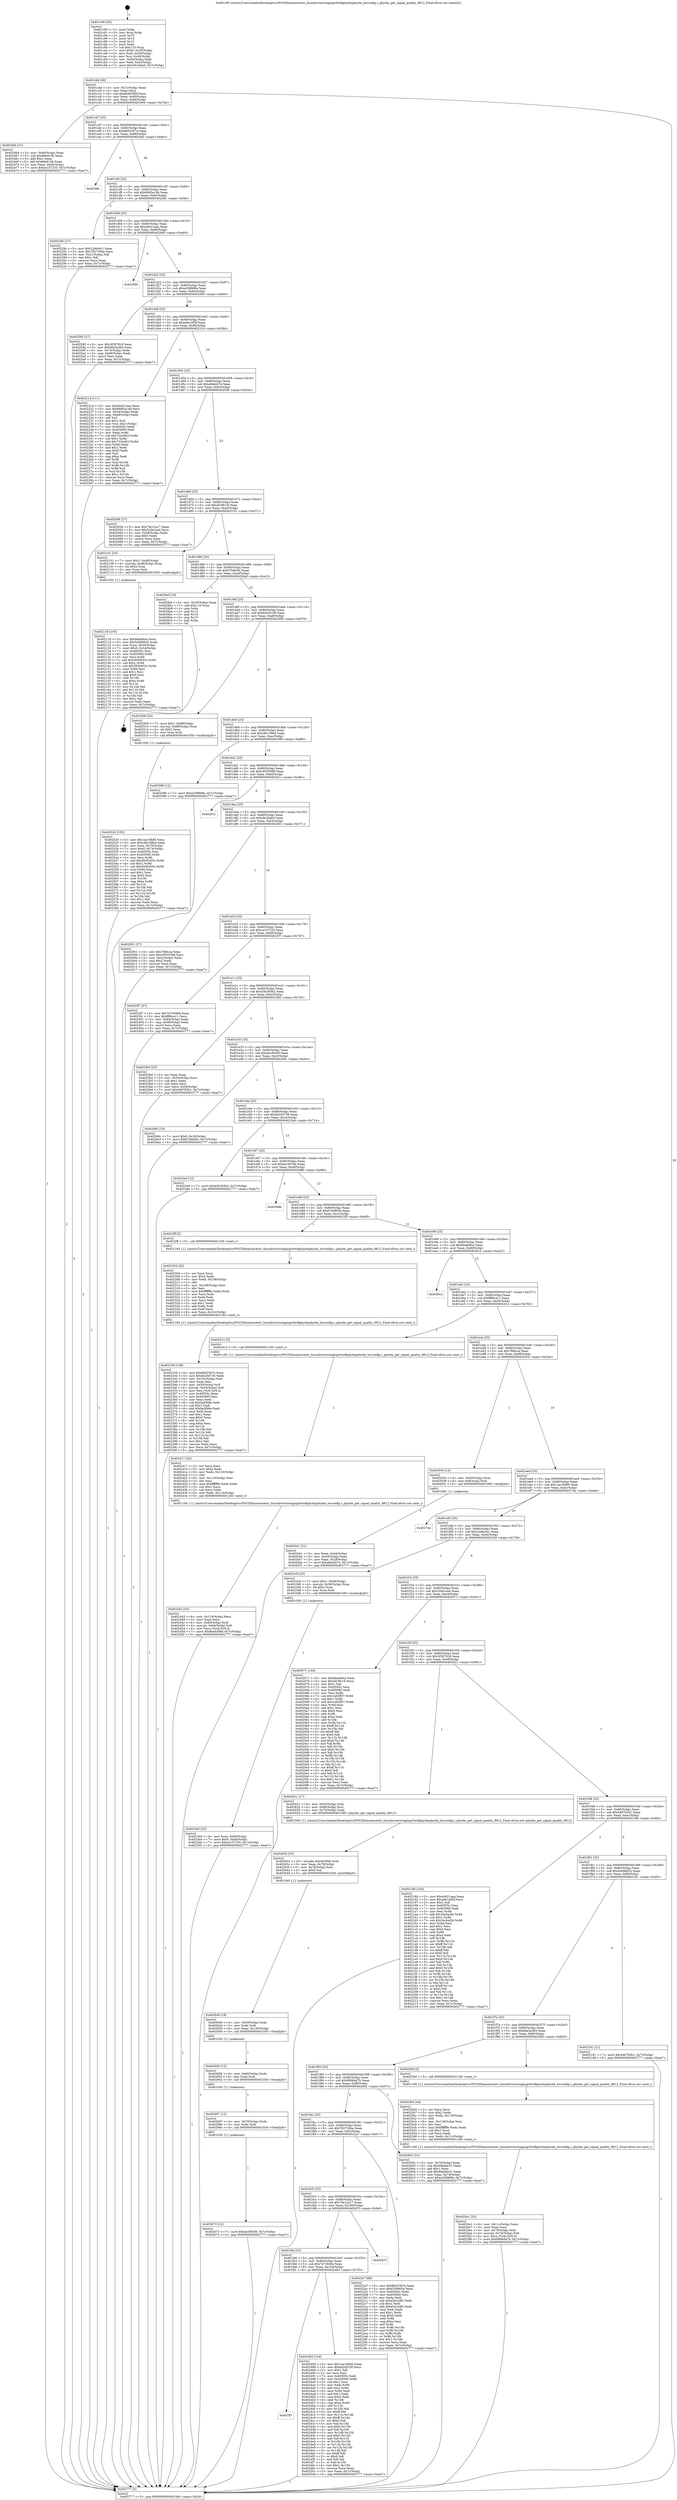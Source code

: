 digraph "0x401c90" {
  label = "0x401c90 (/mnt/c/Users/mathe/Desktop/tcc/POCII/binaries/extr_linuxdriversstagingrtlwifiphydmphydm_hwconfig.c_phydm_get_signal_quality_8812_Final-ollvm.out::main(0))"
  labelloc = "t"
  node[shape=record]

  Entry [label="",width=0.3,height=0.3,shape=circle,fillcolor=black,style=filled]
  "0x401cbd" [label="{
     0x401cbd [26]\l
     | [instrs]\l
     &nbsp;&nbsp;0x401cbd \<+3\>: mov -0x7c(%rbp),%eax\l
     &nbsp;&nbsp;0x401cc0 \<+2\>: mov %eax,%ecx\l
     &nbsp;&nbsp;0x401cc2 \<+6\>: sub $0x8a4b59bf,%ecx\l
     &nbsp;&nbsp;0x401cc8 \<+3\>: mov %eax,-0x80(%rbp)\l
     &nbsp;&nbsp;0x401ccb \<+6\>: mov %ecx,-0x84(%rbp)\l
     &nbsp;&nbsp;0x401cd1 \<+6\>: je 0000000000402464 \<main+0x7d4\>\l
  }"]
  "0x402464" [label="{
     0x402464 [31]\l
     | [instrs]\l
     &nbsp;&nbsp;0x402464 \<+3\>: mov -0x64(%rbp),%eax\l
     &nbsp;&nbsp;0x402467 \<+5\>: sub $0x66e915b,%eax\l
     &nbsp;&nbsp;0x40246c \<+3\>: add $0x1,%eax\l
     &nbsp;&nbsp;0x40246f \<+5\>: add $0x66e915b,%eax\l
     &nbsp;&nbsp;0x402474 \<+3\>: mov %eax,-0x64(%rbp)\l
     &nbsp;&nbsp;0x402477 \<+7\>: movl $0xce157235,-0x7c(%rbp)\l
     &nbsp;&nbsp;0x40247e \<+5\>: jmp 0000000000402777 \<main+0xae7\>\l
  }"]
  "0x401cd7" [label="{
     0x401cd7 [25]\l
     | [instrs]\l
     &nbsp;&nbsp;0x401cd7 \<+5\>: jmp 0000000000401cdc \<main+0x4c\>\l
     &nbsp;&nbsp;0x401cdc \<+3\>: mov -0x80(%rbp),%eax\l
     &nbsp;&nbsp;0x401cdf \<+5\>: sub $0x8bd3367e,%eax\l
     &nbsp;&nbsp;0x401ce4 \<+6\>: mov %eax,-0x88(%rbp)\l
     &nbsp;&nbsp;0x401cea \<+6\>: je 00000000004026fc \<main+0xa6c\>\l
  }"]
  Exit [label="",width=0.3,height=0.3,shape=circle,fillcolor=black,style=filled,peripheries=2]
  "0x4026fc" [label="{
     0x4026fc\l
  }", style=dashed]
  "0x401cf0" [label="{
     0x401cf0 [25]\l
     | [instrs]\l
     &nbsp;&nbsp;0x401cf0 \<+5\>: jmp 0000000000401cf5 \<main+0x65\>\l
     &nbsp;&nbsp;0x401cf5 \<+3\>: mov -0x80(%rbp),%eax\l
     &nbsp;&nbsp;0x401cf8 \<+5\>: sub $0x9085a14b,%eax\l
     &nbsp;&nbsp;0x401cfd \<+6\>: mov %eax,-0x8c(%rbp)\l
     &nbsp;&nbsp;0x401d03 \<+6\>: je 000000000040228c \<main+0x5fc\>\l
  }"]
  "0x402673" [label="{
     0x402673 [12]\l
     | [instrs]\l
     &nbsp;&nbsp;0x402673 \<+7\>: movl $0xda1f0e59,-0x7c(%rbp)\l
     &nbsp;&nbsp;0x40267a \<+5\>: jmp 0000000000402777 \<main+0xae7\>\l
  }"]
  "0x40228c" [label="{
     0x40228c [27]\l
     | [instrs]\l
     &nbsp;&nbsp;0x40228c \<+5\>: mov $0x22d6c6c1,%eax\l
     &nbsp;&nbsp;0x402291 \<+5\>: mov $0x782739da,%ecx\l
     &nbsp;&nbsp;0x402296 \<+3\>: mov -0x21(%rbp),%dl\l
     &nbsp;&nbsp;0x402299 \<+3\>: test $0x1,%dl\l
     &nbsp;&nbsp;0x40229c \<+3\>: cmovne %ecx,%eax\l
     &nbsp;&nbsp;0x40229f \<+3\>: mov %eax,-0x7c(%rbp)\l
     &nbsp;&nbsp;0x4022a2 \<+5\>: jmp 0000000000402777 \<main+0xae7\>\l
  }"]
  "0x401d09" [label="{
     0x401d09 [25]\l
     | [instrs]\l
     &nbsp;&nbsp;0x401d09 \<+5\>: jmp 0000000000401d0e \<main+0x7e\>\l
     &nbsp;&nbsp;0x401d0e \<+3\>: mov -0x80(%rbp),%eax\l
     &nbsp;&nbsp;0x401d11 \<+5\>: sub $0xa0d21aaa,%eax\l
     &nbsp;&nbsp;0x401d16 \<+6\>: mov %eax,-0x90(%rbp)\l
     &nbsp;&nbsp;0x401d1c \<+6\>: je 00000000004026f0 \<main+0xa60\>\l
  }"]
  "0x402667" [label="{
     0x402667 [12]\l
     | [instrs]\l
     &nbsp;&nbsp;0x402667 \<+4\>: mov -0x70(%rbp),%rdx\l
     &nbsp;&nbsp;0x40266b \<+3\>: mov %rdx,%rdi\l
     &nbsp;&nbsp;0x40266e \<+5\>: call 0000000000401030 \<free@plt\>\l
     | [calls]\l
     &nbsp;&nbsp;0x401030 \{1\} (unknown)\l
  }"]
  "0x4026f0" [label="{
     0x4026f0\l
  }", style=dashed]
  "0x401d22" [label="{
     0x401d22 [25]\l
     | [instrs]\l
     &nbsp;&nbsp;0x401d22 \<+5\>: jmp 0000000000401d27 \<main+0x97\>\l
     &nbsp;&nbsp;0x401d27 \<+3\>: mov -0x80(%rbp),%eax\l
     &nbsp;&nbsp;0x401d2a \<+5\>: sub $0xa258868e,%eax\l
     &nbsp;&nbsp;0x401d2f \<+6\>: mov %eax,-0x94(%rbp)\l
     &nbsp;&nbsp;0x401d35 \<+6\>: je 0000000000402595 \<main+0x905\>\l
  }"]
  "0x40265b" [label="{
     0x40265b [12]\l
     | [instrs]\l
     &nbsp;&nbsp;0x40265b \<+4\>: mov -0x60(%rbp),%rdx\l
     &nbsp;&nbsp;0x40265f \<+3\>: mov %rdx,%rdi\l
     &nbsp;&nbsp;0x402662 \<+5\>: call 0000000000401030 \<free@plt\>\l
     | [calls]\l
     &nbsp;&nbsp;0x401030 \{1\} (unknown)\l
  }"]
  "0x402595" [label="{
     0x402595 [27]\l
     | [instrs]\l
     &nbsp;&nbsp;0x402595 \<+5\>: mov $0x3f297818,%eax\l
     &nbsp;&nbsp;0x40259a \<+5\>: mov $0x66a5a383,%ecx\l
     &nbsp;&nbsp;0x40259f \<+3\>: mov -0x74(%rbp),%edx\l
     &nbsp;&nbsp;0x4025a2 \<+3\>: cmp -0x68(%rbp),%edx\l
     &nbsp;&nbsp;0x4025a5 \<+3\>: cmovl %ecx,%eax\l
     &nbsp;&nbsp;0x4025a8 \<+3\>: mov %eax,-0x7c(%rbp)\l
     &nbsp;&nbsp;0x4025ab \<+5\>: jmp 0000000000402777 \<main+0xae7\>\l
  }"]
  "0x401d3b" [label="{
     0x401d3b [25]\l
     | [instrs]\l
     &nbsp;&nbsp;0x401d3b \<+5\>: jmp 0000000000401d40 \<main+0xb0\>\l
     &nbsp;&nbsp;0x401d40 \<+3\>: mov -0x80(%rbp),%eax\l
     &nbsp;&nbsp;0x401d43 \<+5\>: sub $0xa9e1e85f,%eax\l
     &nbsp;&nbsp;0x401d48 \<+6\>: mov %eax,-0x98(%rbp)\l
     &nbsp;&nbsp;0x401d4e \<+6\>: je 000000000040221d \<main+0x58d\>\l
  }"]
  "0x402649" [label="{
     0x402649 [18]\l
     | [instrs]\l
     &nbsp;&nbsp;0x402649 \<+4\>: mov -0x50(%rbp),%rdx\l
     &nbsp;&nbsp;0x40264d \<+3\>: mov %rdx,%rdi\l
     &nbsp;&nbsp;0x402650 \<+6\>: mov %eax,-0x120(%rbp)\l
     &nbsp;&nbsp;0x402656 \<+5\>: call 0000000000401030 \<free@plt\>\l
     | [calls]\l
     &nbsp;&nbsp;0x401030 \{1\} (unknown)\l
  }"]
  "0x40221d" [label="{
     0x40221d [111]\l
     | [instrs]\l
     &nbsp;&nbsp;0x40221d \<+5\>: mov $0xa0d21aaa,%eax\l
     &nbsp;&nbsp;0x402222 \<+5\>: mov $0x9085a14b,%ecx\l
     &nbsp;&nbsp;0x402227 \<+3\>: mov -0x54(%rbp),%edx\l
     &nbsp;&nbsp;0x40222a \<+3\>: cmp -0x48(%rbp),%edx\l
     &nbsp;&nbsp;0x40222d \<+4\>: setl %sil\l
     &nbsp;&nbsp;0x402231 \<+4\>: and $0x1,%sil\l
     &nbsp;&nbsp;0x402235 \<+4\>: mov %sil,-0x21(%rbp)\l
     &nbsp;&nbsp;0x402239 \<+7\>: mov 0x40505c,%edx\l
     &nbsp;&nbsp;0x402240 \<+7\>: mov 0x405060,%edi\l
     &nbsp;&nbsp;0x402247 \<+3\>: mov %edx,%r8d\l
     &nbsp;&nbsp;0x40224a \<+7\>: sub $0x722e481f,%r8d\l
     &nbsp;&nbsp;0x402251 \<+4\>: sub $0x1,%r8d\l
     &nbsp;&nbsp;0x402255 \<+7\>: add $0x722e481f,%r8d\l
     &nbsp;&nbsp;0x40225c \<+4\>: imul %r8d,%edx\l
     &nbsp;&nbsp;0x402260 \<+3\>: and $0x1,%edx\l
     &nbsp;&nbsp;0x402263 \<+3\>: cmp $0x0,%edx\l
     &nbsp;&nbsp;0x402266 \<+4\>: sete %sil\l
     &nbsp;&nbsp;0x40226a \<+3\>: cmp $0xa,%edi\l
     &nbsp;&nbsp;0x40226d \<+4\>: setl %r9b\l
     &nbsp;&nbsp;0x402271 \<+3\>: mov %sil,%r10b\l
     &nbsp;&nbsp;0x402274 \<+3\>: and %r9b,%r10b\l
     &nbsp;&nbsp;0x402277 \<+3\>: xor %r9b,%sil\l
     &nbsp;&nbsp;0x40227a \<+3\>: or %sil,%r10b\l
     &nbsp;&nbsp;0x40227d \<+4\>: test $0x1,%r10b\l
     &nbsp;&nbsp;0x402281 \<+3\>: cmovne %ecx,%eax\l
     &nbsp;&nbsp;0x402284 \<+3\>: mov %eax,-0x7c(%rbp)\l
     &nbsp;&nbsp;0x402287 \<+5\>: jmp 0000000000402777 \<main+0xae7\>\l
  }"]
  "0x401d54" [label="{
     0x401d54 [25]\l
     | [instrs]\l
     &nbsp;&nbsp;0x401d54 \<+5\>: jmp 0000000000401d59 \<main+0xc9\>\l
     &nbsp;&nbsp;0x401d59 \<+3\>: mov -0x80(%rbp),%eax\l
     &nbsp;&nbsp;0x401d5c \<+5\>: sub $0xa9edcb7e,%eax\l
     &nbsp;&nbsp;0x401d61 \<+6\>: mov %eax,-0x9c(%rbp)\l
     &nbsp;&nbsp;0x401d67 \<+6\>: je 0000000000402056 \<main+0x3c6\>\l
  }"]
  "0x402632" [label="{
     0x402632 [23]\l
     | [instrs]\l
     &nbsp;&nbsp;0x402632 \<+10\>: movabs $0x4030b6,%rdi\l
     &nbsp;&nbsp;0x40263c \<+3\>: mov %eax,-0x78(%rbp)\l
     &nbsp;&nbsp;0x40263f \<+3\>: mov -0x78(%rbp),%esi\l
     &nbsp;&nbsp;0x402642 \<+2\>: mov $0x0,%al\l
     &nbsp;&nbsp;0x402644 \<+5\>: call 0000000000401040 \<printf@plt\>\l
     | [calls]\l
     &nbsp;&nbsp;0x401040 \{1\} (unknown)\l
  }"]
  "0x402056" [label="{
     0x402056 [27]\l
     | [instrs]\l
     &nbsp;&nbsp;0x402056 \<+5\>: mov $0x79e12a17,%eax\l
     &nbsp;&nbsp;0x40205b \<+5\>: mov $0x32de1aa4,%ecx\l
     &nbsp;&nbsp;0x402060 \<+3\>: mov -0x28(%rbp),%edx\l
     &nbsp;&nbsp;0x402063 \<+3\>: cmp $0x0,%edx\l
     &nbsp;&nbsp;0x402066 \<+3\>: cmove %ecx,%eax\l
     &nbsp;&nbsp;0x402069 \<+3\>: mov %eax,-0x7c(%rbp)\l
     &nbsp;&nbsp;0x40206c \<+5\>: jmp 0000000000402777 \<main+0xae7\>\l
  }"]
  "0x401d6d" [label="{
     0x401d6d [25]\l
     | [instrs]\l
     &nbsp;&nbsp;0x401d6d \<+5\>: jmp 0000000000401d72 \<main+0xe2\>\l
     &nbsp;&nbsp;0x401d72 \<+3\>: mov -0x80(%rbp),%eax\l
     &nbsp;&nbsp;0x401d75 \<+5\>: sub $0xaf19fc16,%eax\l
     &nbsp;&nbsp;0x401d7a \<+6\>: mov %eax,-0xa0(%rbp)\l
     &nbsp;&nbsp;0x401d80 \<+6\>: je 0000000000402101 \<main+0x471\>\l
  }"]
  "0x4025e1" [label="{
     0x4025e1 [33]\l
     | [instrs]\l
     &nbsp;&nbsp;0x4025e1 \<+6\>: mov -0x11c(%rbp),%ecx\l
     &nbsp;&nbsp;0x4025e7 \<+3\>: imul %eax,%ecx\l
     &nbsp;&nbsp;0x4025ea \<+4\>: mov -0x70(%rbp),%rdi\l
     &nbsp;&nbsp;0x4025ee \<+4\>: movslq -0x74(%rbp),%r8\l
     &nbsp;&nbsp;0x4025f2 \<+4\>: mov %ecx,(%rdi,%r8,4)\l
     &nbsp;&nbsp;0x4025f6 \<+7\>: movl $0x6968447b,-0x7c(%rbp)\l
     &nbsp;&nbsp;0x4025fd \<+5\>: jmp 0000000000402777 \<main+0xae7\>\l
  }"]
  "0x402101" [label="{
     0x402101 [23]\l
     | [instrs]\l
     &nbsp;&nbsp;0x402101 \<+7\>: movl $0x1,-0x48(%rbp)\l
     &nbsp;&nbsp;0x402108 \<+4\>: movslq -0x48(%rbp),%rax\l
     &nbsp;&nbsp;0x40210c \<+4\>: shl $0x2,%rax\l
     &nbsp;&nbsp;0x402110 \<+3\>: mov %rax,%rdi\l
     &nbsp;&nbsp;0x402113 \<+5\>: call 0000000000401050 \<malloc@plt\>\l
     | [calls]\l
     &nbsp;&nbsp;0x401050 \{1\} (unknown)\l
  }"]
  "0x401d86" [label="{
     0x401d86 [25]\l
     | [instrs]\l
     &nbsp;&nbsp;0x401d86 \<+5\>: jmp 0000000000401d8b \<main+0xfb\>\l
     &nbsp;&nbsp;0x401d8b \<+3\>: mov -0x80(%rbp),%eax\l
     &nbsp;&nbsp;0x401d8e \<+5\>: sub $0xb7b0e5fc,%eax\l
     &nbsp;&nbsp;0x401d93 \<+6\>: mov %eax,-0xa4(%rbp)\l
     &nbsp;&nbsp;0x401d99 \<+6\>: je 00000000004026af \<main+0xa1f\>\l
  }"]
  "0x4025b5" [label="{
     0x4025b5 [44]\l
     | [instrs]\l
     &nbsp;&nbsp;0x4025b5 \<+2\>: xor %ecx,%ecx\l
     &nbsp;&nbsp;0x4025b7 \<+5\>: mov $0x2,%edx\l
     &nbsp;&nbsp;0x4025bc \<+6\>: mov %edx,-0x118(%rbp)\l
     &nbsp;&nbsp;0x4025c2 \<+1\>: cltd\l
     &nbsp;&nbsp;0x4025c3 \<+6\>: mov -0x118(%rbp),%esi\l
     &nbsp;&nbsp;0x4025c9 \<+2\>: idiv %esi\l
     &nbsp;&nbsp;0x4025cb \<+6\>: imul $0xfffffffe,%edx,%edx\l
     &nbsp;&nbsp;0x4025d1 \<+3\>: sub $0x1,%ecx\l
     &nbsp;&nbsp;0x4025d4 \<+2\>: sub %ecx,%edx\l
     &nbsp;&nbsp;0x4025d6 \<+6\>: mov %edx,-0x11c(%rbp)\l
     &nbsp;&nbsp;0x4025dc \<+5\>: call 0000000000401160 \<next_i\>\l
     | [calls]\l
     &nbsp;&nbsp;0x401160 \{1\} (/mnt/c/Users/mathe/Desktop/tcc/POCII/binaries/extr_linuxdriversstagingrtlwifiphydmphydm_hwconfig.c_phydm_get_signal_quality_8812_Final-ollvm.out::next_i)\l
  }"]
  "0x4026af" [label="{
     0x4026af [19]\l
     | [instrs]\l
     &nbsp;&nbsp;0x4026af \<+3\>: mov -0x30(%rbp),%eax\l
     &nbsp;&nbsp;0x4026b2 \<+7\>: add $0x110,%rsp\l
     &nbsp;&nbsp;0x4026b9 \<+1\>: pop %rbx\l
     &nbsp;&nbsp;0x4026ba \<+2\>: pop %r12\l
     &nbsp;&nbsp;0x4026bc \<+2\>: pop %r14\l
     &nbsp;&nbsp;0x4026be \<+2\>: pop %r15\l
     &nbsp;&nbsp;0x4026c0 \<+1\>: pop %rbp\l
     &nbsp;&nbsp;0x4026c1 \<+1\>: ret\l
  }"]
  "0x401d9f" [label="{
     0x401d9f [25]\l
     | [instrs]\l
     &nbsp;&nbsp;0x401d9f \<+5\>: jmp 0000000000401da4 \<main+0x114\>\l
     &nbsp;&nbsp;0x401da4 \<+3\>: mov -0x80(%rbp),%eax\l
     &nbsp;&nbsp;0x401da7 \<+5\>: sub $0xbd2d51f0,%eax\l
     &nbsp;&nbsp;0x401dac \<+6\>: mov %eax,-0xa8(%rbp)\l
     &nbsp;&nbsp;0x401db2 \<+6\>: je 0000000000402509 \<main+0x879\>\l
  }"]
  "0x402520" [label="{
     0x402520 [105]\l
     | [instrs]\l
     &nbsp;&nbsp;0x402520 \<+5\>: mov $0x1ae19b85,%ecx\l
     &nbsp;&nbsp;0x402525 \<+5\>: mov $0xc8b158b4,%edx\l
     &nbsp;&nbsp;0x40252a \<+4\>: mov %rax,-0x70(%rbp)\l
     &nbsp;&nbsp;0x40252e \<+7\>: movl $0x0,-0x74(%rbp)\l
     &nbsp;&nbsp;0x402535 \<+7\>: mov 0x40505c,%esi\l
     &nbsp;&nbsp;0x40253c \<+8\>: mov 0x405060,%r8d\l
     &nbsp;&nbsp;0x402544 \<+3\>: mov %esi,%r9d\l
     &nbsp;&nbsp;0x402547 \<+7\>: add $0xd540205c,%r9d\l
     &nbsp;&nbsp;0x40254e \<+4\>: sub $0x1,%r9d\l
     &nbsp;&nbsp;0x402552 \<+7\>: sub $0xd540205c,%r9d\l
     &nbsp;&nbsp;0x402559 \<+4\>: imul %r9d,%esi\l
     &nbsp;&nbsp;0x40255d \<+3\>: and $0x1,%esi\l
     &nbsp;&nbsp;0x402560 \<+3\>: cmp $0x0,%esi\l
     &nbsp;&nbsp;0x402563 \<+4\>: sete %r10b\l
     &nbsp;&nbsp;0x402567 \<+4\>: cmp $0xa,%r8d\l
     &nbsp;&nbsp;0x40256b \<+4\>: setl %r11b\l
     &nbsp;&nbsp;0x40256f \<+3\>: mov %r10b,%bl\l
     &nbsp;&nbsp;0x402572 \<+3\>: and %r11b,%bl\l
     &nbsp;&nbsp;0x402575 \<+3\>: xor %r11b,%r10b\l
     &nbsp;&nbsp;0x402578 \<+3\>: or %r10b,%bl\l
     &nbsp;&nbsp;0x40257b \<+3\>: test $0x1,%bl\l
     &nbsp;&nbsp;0x40257e \<+3\>: cmovne %edx,%ecx\l
     &nbsp;&nbsp;0x402581 \<+3\>: mov %ecx,-0x7c(%rbp)\l
     &nbsp;&nbsp;0x402584 \<+5\>: jmp 0000000000402777 \<main+0xae7\>\l
  }"]
  "0x402509" [label="{
     0x402509 [23]\l
     | [instrs]\l
     &nbsp;&nbsp;0x402509 \<+7\>: movl $0x1,-0x68(%rbp)\l
     &nbsp;&nbsp;0x402510 \<+4\>: movslq -0x68(%rbp),%rax\l
     &nbsp;&nbsp;0x402514 \<+4\>: shl $0x2,%rax\l
     &nbsp;&nbsp;0x402518 \<+3\>: mov %rax,%rdi\l
     &nbsp;&nbsp;0x40251b \<+5\>: call 0000000000401050 \<malloc@plt\>\l
     | [calls]\l
     &nbsp;&nbsp;0x401050 \{1\} (unknown)\l
  }"]
  "0x401db8" [label="{
     0x401db8 [25]\l
     | [instrs]\l
     &nbsp;&nbsp;0x401db8 \<+5\>: jmp 0000000000401dbd \<main+0x12d\>\l
     &nbsp;&nbsp;0x401dbd \<+3\>: mov -0x80(%rbp),%eax\l
     &nbsp;&nbsp;0x401dc0 \<+5\>: sub $0xc8b158b4,%eax\l
     &nbsp;&nbsp;0x401dc5 \<+6\>: mov %eax,-0xac(%rbp)\l
     &nbsp;&nbsp;0x401dcb \<+6\>: je 0000000000402589 \<main+0x8f9\>\l
  }"]
  "0x401ff7" [label="{
     0x401ff7\l
  }", style=dashed]
  "0x402589" [label="{
     0x402589 [12]\l
     | [instrs]\l
     &nbsp;&nbsp;0x402589 \<+7\>: movl $0xa258868e,-0x7c(%rbp)\l
     &nbsp;&nbsp;0x402590 \<+5\>: jmp 0000000000402777 \<main+0xae7\>\l
  }"]
  "0x401dd1" [label="{
     0x401dd1 [25]\l
     | [instrs]\l
     &nbsp;&nbsp;0x401dd1 \<+5\>: jmp 0000000000401dd6 \<main+0x146\>\l
     &nbsp;&nbsp;0x401dd6 \<+3\>: mov -0x80(%rbp),%eax\l
     &nbsp;&nbsp;0x401dd9 \<+5\>: sub $0xc9555588,%eax\l
     &nbsp;&nbsp;0x401dde \<+6\>: mov %eax,-0xb0(%rbp)\l
     &nbsp;&nbsp;0x401de4 \<+6\>: je 000000000040201c \<main+0x38c\>\l
  }"]
  "0x402483" [label="{
     0x402483 [134]\l
     | [instrs]\l
     &nbsp;&nbsp;0x402483 \<+5\>: mov $0x1ae19b85,%eax\l
     &nbsp;&nbsp;0x402488 \<+5\>: mov $0xbd2d51f0,%ecx\l
     &nbsp;&nbsp;0x40248d \<+2\>: mov $0x1,%dl\l
     &nbsp;&nbsp;0x40248f \<+2\>: xor %esi,%esi\l
     &nbsp;&nbsp;0x402491 \<+7\>: mov 0x40505c,%edi\l
     &nbsp;&nbsp;0x402498 \<+8\>: mov 0x405060,%r8d\l
     &nbsp;&nbsp;0x4024a0 \<+3\>: sub $0x1,%esi\l
     &nbsp;&nbsp;0x4024a3 \<+3\>: mov %edi,%r9d\l
     &nbsp;&nbsp;0x4024a6 \<+3\>: add %esi,%r9d\l
     &nbsp;&nbsp;0x4024a9 \<+4\>: imul %r9d,%edi\l
     &nbsp;&nbsp;0x4024ad \<+3\>: and $0x1,%edi\l
     &nbsp;&nbsp;0x4024b0 \<+3\>: cmp $0x0,%edi\l
     &nbsp;&nbsp;0x4024b3 \<+4\>: sete %r10b\l
     &nbsp;&nbsp;0x4024b7 \<+4\>: cmp $0xa,%r8d\l
     &nbsp;&nbsp;0x4024bb \<+4\>: setl %r11b\l
     &nbsp;&nbsp;0x4024bf \<+3\>: mov %r10b,%bl\l
     &nbsp;&nbsp;0x4024c2 \<+3\>: xor $0xff,%bl\l
     &nbsp;&nbsp;0x4024c5 \<+3\>: mov %r11b,%r14b\l
     &nbsp;&nbsp;0x4024c8 \<+4\>: xor $0xff,%r14b\l
     &nbsp;&nbsp;0x4024cc \<+3\>: xor $0x0,%dl\l
     &nbsp;&nbsp;0x4024cf \<+3\>: mov %bl,%r15b\l
     &nbsp;&nbsp;0x4024d2 \<+4\>: and $0x0,%r15b\l
     &nbsp;&nbsp;0x4024d6 \<+3\>: and %dl,%r10b\l
     &nbsp;&nbsp;0x4024d9 \<+3\>: mov %r14b,%r12b\l
     &nbsp;&nbsp;0x4024dc \<+4\>: and $0x0,%r12b\l
     &nbsp;&nbsp;0x4024e0 \<+3\>: and %dl,%r11b\l
     &nbsp;&nbsp;0x4024e3 \<+3\>: or %r10b,%r15b\l
     &nbsp;&nbsp;0x4024e6 \<+3\>: or %r11b,%r12b\l
     &nbsp;&nbsp;0x4024e9 \<+3\>: xor %r12b,%r15b\l
     &nbsp;&nbsp;0x4024ec \<+3\>: or %r14b,%bl\l
     &nbsp;&nbsp;0x4024ef \<+3\>: xor $0xff,%bl\l
     &nbsp;&nbsp;0x4024f2 \<+3\>: or $0x0,%dl\l
     &nbsp;&nbsp;0x4024f5 \<+2\>: and %dl,%bl\l
     &nbsp;&nbsp;0x4024f7 \<+3\>: or %bl,%r15b\l
     &nbsp;&nbsp;0x4024fa \<+4\>: test $0x1,%r15b\l
     &nbsp;&nbsp;0x4024fe \<+3\>: cmovne %ecx,%eax\l
     &nbsp;&nbsp;0x402501 \<+3\>: mov %eax,-0x7c(%rbp)\l
     &nbsp;&nbsp;0x402504 \<+5\>: jmp 0000000000402777 \<main+0xae7\>\l
  }"]
  "0x40201c" [label="{
     0x40201c\l
  }", style=dashed]
  "0x401dea" [label="{
     0x401dea [25]\l
     | [instrs]\l
     &nbsp;&nbsp;0x401dea \<+5\>: jmp 0000000000401def \<main+0x15f\>\l
     &nbsp;&nbsp;0x401def \<+3\>: mov -0x80(%rbp),%eax\l
     &nbsp;&nbsp;0x401df2 \<+5\>: sub $0xc9c28ab3,%eax\l
     &nbsp;&nbsp;0x401df7 \<+6\>: mov %eax,-0xb4(%rbp)\l
     &nbsp;&nbsp;0x401dfd \<+6\>: je 0000000000402001 \<main+0x371\>\l
  }"]
  "0x401fde" [label="{
     0x401fde [25]\l
     | [instrs]\l
     &nbsp;&nbsp;0x401fde \<+5\>: jmp 0000000000401fe3 \<main+0x353\>\l
     &nbsp;&nbsp;0x401fe3 \<+3\>: mov -0x80(%rbp),%eax\l
     &nbsp;&nbsp;0x401fe6 \<+5\>: sub $0x7e7c9494,%eax\l
     &nbsp;&nbsp;0x401feb \<+6\>: mov %eax,-0x104(%rbp)\l
     &nbsp;&nbsp;0x401ff1 \<+6\>: je 0000000000402483 \<main+0x7f3\>\l
  }"]
  "0x402001" [label="{
     0x402001 [27]\l
     | [instrs]\l
     &nbsp;&nbsp;0x402001 \<+5\>: mov $0x7fb8cca,%eax\l
     &nbsp;&nbsp;0x402006 \<+5\>: mov $0xc9555588,%ecx\l
     &nbsp;&nbsp;0x40200b \<+3\>: mov -0x2c(%rbp),%edx\l
     &nbsp;&nbsp;0x40200e \<+3\>: cmp $0x2,%edx\l
     &nbsp;&nbsp;0x402011 \<+3\>: cmovne %ecx,%eax\l
     &nbsp;&nbsp;0x402014 \<+3\>: mov %eax,-0x7c(%rbp)\l
     &nbsp;&nbsp;0x402017 \<+5\>: jmp 0000000000402777 \<main+0xae7\>\l
  }"]
  "0x401e03" [label="{
     0x401e03 [25]\l
     | [instrs]\l
     &nbsp;&nbsp;0x401e03 \<+5\>: jmp 0000000000401e08 \<main+0x178\>\l
     &nbsp;&nbsp;0x401e08 \<+3\>: mov -0x80(%rbp),%eax\l
     &nbsp;&nbsp;0x401e0b \<+5\>: sub $0xce157235,%eax\l
     &nbsp;&nbsp;0x401e10 \<+6\>: mov %eax,-0xb8(%rbp)\l
     &nbsp;&nbsp;0x401e16 \<+6\>: je 00000000004023f7 \<main+0x767\>\l
  }"]
  "0x402777" [label="{
     0x402777 [5]\l
     | [instrs]\l
     &nbsp;&nbsp;0x402777 \<+5\>: jmp 0000000000401cbd \<main+0x2d\>\l
  }"]
  "0x401c90" [label="{
     0x401c90 [45]\l
     | [instrs]\l
     &nbsp;&nbsp;0x401c90 \<+1\>: push %rbp\l
     &nbsp;&nbsp;0x401c91 \<+3\>: mov %rsp,%rbp\l
     &nbsp;&nbsp;0x401c94 \<+2\>: push %r15\l
     &nbsp;&nbsp;0x401c96 \<+2\>: push %r14\l
     &nbsp;&nbsp;0x401c98 \<+2\>: push %r12\l
     &nbsp;&nbsp;0x401c9a \<+1\>: push %rbx\l
     &nbsp;&nbsp;0x401c9b \<+7\>: sub $0x110,%rsp\l
     &nbsp;&nbsp;0x401ca2 \<+7\>: movl $0x0,-0x30(%rbp)\l
     &nbsp;&nbsp;0x401ca9 \<+3\>: mov %edi,-0x34(%rbp)\l
     &nbsp;&nbsp;0x401cac \<+4\>: mov %rsi,-0x40(%rbp)\l
     &nbsp;&nbsp;0x401cb0 \<+3\>: mov -0x34(%rbp),%edi\l
     &nbsp;&nbsp;0x401cb3 \<+3\>: mov %edi,-0x2c(%rbp)\l
     &nbsp;&nbsp;0x401cb6 \<+7\>: movl $0xc9c28ab3,-0x7c(%rbp)\l
  }"]
  "0x40267f" [label="{
     0x40267f\l
  }", style=dashed]
  "0x4023f7" [label="{
     0x4023f7 [27]\l
     | [instrs]\l
     &nbsp;&nbsp;0x4023f7 \<+5\>: mov $0x7e7c9494,%eax\l
     &nbsp;&nbsp;0x4023fc \<+5\>: mov $0xff86ca11,%ecx\l
     &nbsp;&nbsp;0x402401 \<+3\>: mov -0x64(%rbp),%edx\l
     &nbsp;&nbsp;0x402404 \<+3\>: cmp -0x58(%rbp),%edx\l
     &nbsp;&nbsp;0x402407 \<+3\>: cmovl %ecx,%eax\l
     &nbsp;&nbsp;0x40240a \<+3\>: mov %eax,-0x7c(%rbp)\l
     &nbsp;&nbsp;0x40240d \<+5\>: jmp 0000000000402777 \<main+0xae7\>\l
  }"]
  "0x401e1c" [label="{
     0x401e1c [25]\l
     | [instrs]\l
     &nbsp;&nbsp;0x401e1c \<+5\>: jmp 0000000000401e21 \<main+0x191\>\l
     &nbsp;&nbsp;0x401e21 \<+3\>: mov -0x80(%rbp),%eax\l
     &nbsp;&nbsp;0x401e24 \<+5\>: sub $0xd3b393b2,%eax\l
     &nbsp;&nbsp;0x401e29 \<+6\>: mov %eax,-0xbc(%rbp)\l
     &nbsp;&nbsp;0x401e2f \<+6\>: je 00000000004023b0 \<main+0x720\>\l
  }"]
  "0x402443" [label="{
     0x402443 [33]\l
     | [instrs]\l
     &nbsp;&nbsp;0x402443 \<+6\>: mov -0x114(%rbp),%ecx\l
     &nbsp;&nbsp;0x402449 \<+3\>: imul %eax,%ecx\l
     &nbsp;&nbsp;0x40244c \<+4\>: mov -0x60(%rbp),%rdi\l
     &nbsp;&nbsp;0x402450 \<+4\>: movslq -0x64(%rbp),%r8\l
     &nbsp;&nbsp;0x402454 \<+4\>: mov %ecx,(%rdi,%r8,4)\l
     &nbsp;&nbsp;0x402458 \<+7\>: movl $0x8a4b59bf,-0x7c(%rbp)\l
     &nbsp;&nbsp;0x40245f \<+5\>: jmp 0000000000402777 \<main+0xae7\>\l
  }"]
  "0x4023b0" [label="{
     0x4023b0 [25]\l
     | [instrs]\l
     &nbsp;&nbsp;0x4023b0 \<+2\>: xor %eax,%eax\l
     &nbsp;&nbsp;0x4023b2 \<+3\>: mov -0x54(%rbp),%ecx\l
     &nbsp;&nbsp;0x4023b5 \<+3\>: sub $0x1,%eax\l
     &nbsp;&nbsp;0x4023b8 \<+2\>: sub %eax,%ecx\l
     &nbsp;&nbsp;0x4023ba \<+3\>: mov %ecx,-0x54(%rbp)\l
     &nbsp;&nbsp;0x4023bd \<+7\>: movl $0x448783b1,-0x7c(%rbp)\l
     &nbsp;&nbsp;0x4023c4 \<+5\>: jmp 0000000000402777 \<main+0xae7\>\l
  }"]
  "0x401e35" [label="{
     0x401e35 [25]\l
     | [instrs]\l
     &nbsp;&nbsp;0x401e35 \<+5\>: jmp 0000000000401e3a \<main+0x1aa\>\l
     &nbsp;&nbsp;0x401e3a \<+3\>: mov -0x80(%rbp),%eax\l
     &nbsp;&nbsp;0x401e3d \<+5\>: sub $0xda1f0e59,%eax\l
     &nbsp;&nbsp;0x401e42 \<+6\>: mov %eax,-0xc0(%rbp)\l
     &nbsp;&nbsp;0x401e48 \<+6\>: je 000000000040269c \<main+0xa0c\>\l
  }"]
  "0x402417" [label="{
     0x402417 [44]\l
     | [instrs]\l
     &nbsp;&nbsp;0x402417 \<+2\>: xor %ecx,%ecx\l
     &nbsp;&nbsp;0x402419 \<+5\>: mov $0x2,%edx\l
     &nbsp;&nbsp;0x40241e \<+6\>: mov %edx,-0x110(%rbp)\l
     &nbsp;&nbsp;0x402424 \<+1\>: cltd\l
     &nbsp;&nbsp;0x402425 \<+6\>: mov -0x110(%rbp),%esi\l
     &nbsp;&nbsp;0x40242b \<+2\>: idiv %esi\l
     &nbsp;&nbsp;0x40242d \<+6\>: imul $0xfffffffe,%edx,%edx\l
     &nbsp;&nbsp;0x402433 \<+3\>: sub $0x1,%ecx\l
     &nbsp;&nbsp;0x402436 \<+2\>: sub %ecx,%edx\l
     &nbsp;&nbsp;0x402438 \<+6\>: mov %edx,-0x114(%rbp)\l
     &nbsp;&nbsp;0x40243e \<+5\>: call 0000000000401160 \<next_i\>\l
     | [calls]\l
     &nbsp;&nbsp;0x401160 \{1\} (/mnt/c/Users/mathe/Desktop/tcc/POCII/binaries/extr_linuxdriversstagingrtlwifiphydmphydm_hwconfig.c_phydm_get_signal_quality_8812_Final-ollvm.out::next_i)\l
  }"]
  "0x40269c" [label="{
     0x40269c [19]\l
     | [instrs]\l
     &nbsp;&nbsp;0x40269c \<+7\>: movl $0x0,-0x30(%rbp)\l
     &nbsp;&nbsp;0x4026a3 \<+7\>: movl $0xb7b0e5fc,-0x7c(%rbp)\l
     &nbsp;&nbsp;0x4026aa \<+5\>: jmp 0000000000402777 \<main+0xae7\>\l
  }"]
  "0x401e4e" [label="{
     0x401e4e [25]\l
     | [instrs]\l
     &nbsp;&nbsp;0x401e4e \<+5\>: jmp 0000000000401e53 \<main+0x1c3\>\l
     &nbsp;&nbsp;0x401e53 \<+3\>: mov -0x80(%rbp),%eax\l
     &nbsp;&nbsp;0x401e56 \<+5\>: sub $0xde20d739,%eax\l
     &nbsp;&nbsp;0x401e5b \<+6\>: mov %eax,-0xc4(%rbp)\l
     &nbsp;&nbsp;0x401e61 \<+6\>: je 00000000004023a4 \<main+0x714\>\l
  }"]
  "0x4023e0" [label="{
     0x4023e0 [23]\l
     | [instrs]\l
     &nbsp;&nbsp;0x4023e0 \<+4\>: mov %rax,-0x60(%rbp)\l
     &nbsp;&nbsp;0x4023e4 \<+7\>: movl $0x0,-0x64(%rbp)\l
     &nbsp;&nbsp;0x4023eb \<+7\>: movl $0xce157235,-0x7c(%rbp)\l
     &nbsp;&nbsp;0x4023f2 \<+5\>: jmp 0000000000402777 \<main+0xae7\>\l
  }"]
  "0x4023a4" [label="{
     0x4023a4 [12]\l
     | [instrs]\l
     &nbsp;&nbsp;0x4023a4 \<+7\>: movl $0xd3b393b2,-0x7c(%rbp)\l
     &nbsp;&nbsp;0x4023ab \<+5\>: jmp 0000000000402777 \<main+0xae7\>\l
  }"]
  "0x401e67" [label="{
     0x401e67 [25]\l
     | [instrs]\l
     &nbsp;&nbsp;0x401e67 \<+5\>: jmp 0000000000401e6c \<main+0x1dc\>\l
     &nbsp;&nbsp;0x401e6c \<+3\>: mov -0x80(%rbp),%eax\l
     &nbsp;&nbsp;0x401e6f \<+5\>: sub $0xebc5679a,%eax\l
     &nbsp;&nbsp;0x401e74 \<+6\>: mov %eax,-0xc8(%rbp)\l
     &nbsp;&nbsp;0x401e7a \<+6\>: je 000000000040268b \<main+0x9fb\>\l
  }"]
  "0x402338" [label="{
     0x402338 [108]\l
     | [instrs]\l
     &nbsp;&nbsp;0x402338 \<+5\>: mov $0x8bd3367e,%ecx\l
     &nbsp;&nbsp;0x40233d \<+5\>: mov $0xde20d739,%edx\l
     &nbsp;&nbsp;0x402342 \<+6\>: mov -0x10c(%rbp),%esi\l
     &nbsp;&nbsp;0x402348 \<+3\>: imul %eax,%esi\l
     &nbsp;&nbsp;0x40234b \<+4\>: mov -0x50(%rbp),%r8\l
     &nbsp;&nbsp;0x40234f \<+4\>: movslq -0x54(%rbp),%r9\l
     &nbsp;&nbsp;0x402353 \<+4\>: mov %esi,(%r8,%r9,4)\l
     &nbsp;&nbsp;0x402357 \<+7\>: mov 0x40505c,%eax\l
     &nbsp;&nbsp;0x40235e \<+7\>: mov 0x405060,%esi\l
     &nbsp;&nbsp;0x402365 \<+2\>: mov %eax,%edi\l
     &nbsp;&nbsp;0x402367 \<+6\>: sub $0xba5fb8e,%edi\l
     &nbsp;&nbsp;0x40236d \<+3\>: sub $0x1,%edi\l
     &nbsp;&nbsp;0x402370 \<+6\>: add $0xba5fb8e,%edi\l
     &nbsp;&nbsp;0x402376 \<+3\>: imul %edi,%eax\l
     &nbsp;&nbsp;0x402379 \<+3\>: and $0x1,%eax\l
     &nbsp;&nbsp;0x40237c \<+3\>: cmp $0x0,%eax\l
     &nbsp;&nbsp;0x40237f \<+4\>: sete %r10b\l
     &nbsp;&nbsp;0x402383 \<+3\>: cmp $0xa,%esi\l
     &nbsp;&nbsp;0x402386 \<+4\>: setl %r11b\l
     &nbsp;&nbsp;0x40238a \<+3\>: mov %r10b,%bl\l
     &nbsp;&nbsp;0x40238d \<+3\>: and %r11b,%bl\l
     &nbsp;&nbsp;0x402390 \<+3\>: xor %r11b,%r10b\l
     &nbsp;&nbsp;0x402393 \<+3\>: or %r10b,%bl\l
     &nbsp;&nbsp;0x402396 \<+3\>: test $0x1,%bl\l
     &nbsp;&nbsp;0x402399 \<+3\>: cmovne %edx,%ecx\l
     &nbsp;&nbsp;0x40239c \<+3\>: mov %ecx,-0x7c(%rbp)\l
     &nbsp;&nbsp;0x40239f \<+5\>: jmp 0000000000402777 \<main+0xae7\>\l
  }"]
  "0x40268b" [label="{
     0x40268b\l
  }", style=dashed]
  "0x401e80" [label="{
     0x401e80 [25]\l
     | [instrs]\l
     &nbsp;&nbsp;0x401e80 \<+5\>: jmp 0000000000401e85 \<main+0x1f5\>\l
     &nbsp;&nbsp;0x401e85 \<+3\>: mov -0x80(%rbp),%eax\l
     &nbsp;&nbsp;0x401e88 \<+5\>: sub $0xf156905e,%eax\l
     &nbsp;&nbsp;0x401e8d \<+6\>: mov %eax,-0xcc(%rbp)\l
     &nbsp;&nbsp;0x401e93 \<+6\>: je 00000000004022ff \<main+0x66f\>\l
  }"]
  "0x402304" [label="{
     0x402304 [52]\l
     | [instrs]\l
     &nbsp;&nbsp;0x402304 \<+2\>: xor %ecx,%ecx\l
     &nbsp;&nbsp;0x402306 \<+5\>: mov $0x2,%edx\l
     &nbsp;&nbsp;0x40230b \<+6\>: mov %edx,-0x108(%rbp)\l
     &nbsp;&nbsp;0x402311 \<+1\>: cltd\l
     &nbsp;&nbsp;0x402312 \<+6\>: mov -0x108(%rbp),%esi\l
     &nbsp;&nbsp;0x402318 \<+2\>: idiv %esi\l
     &nbsp;&nbsp;0x40231a \<+6\>: imul $0xfffffffe,%edx,%edx\l
     &nbsp;&nbsp;0x402320 \<+2\>: mov %ecx,%edi\l
     &nbsp;&nbsp;0x402322 \<+2\>: sub %edx,%edi\l
     &nbsp;&nbsp;0x402324 \<+2\>: mov %ecx,%edx\l
     &nbsp;&nbsp;0x402326 \<+3\>: sub $0x1,%edx\l
     &nbsp;&nbsp;0x402329 \<+2\>: add %edx,%edi\l
     &nbsp;&nbsp;0x40232b \<+2\>: sub %edi,%ecx\l
     &nbsp;&nbsp;0x40232d \<+6\>: mov %ecx,-0x10c(%rbp)\l
     &nbsp;&nbsp;0x402333 \<+5\>: call 0000000000401160 \<next_i\>\l
     | [calls]\l
     &nbsp;&nbsp;0x401160 \{1\} (/mnt/c/Users/mathe/Desktop/tcc/POCII/binaries/extr_linuxdriversstagingrtlwifiphydmphydm_hwconfig.c_phydm_get_signal_quality_8812_Final-ollvm.out::next_i)\l
  }"]
  "0x4022ff" [label="{
     0x4022ff [5]\l
     | [instrs]\l
     &nbsp;&nbsp;0x4022ff \<+5\>: call 0000000000401160 \<next_i\>\l
     | [calls]\l
     &nbsp;&nbsp;0x401160 \{1\} (/mnt/c/Users/mathe/Desktop/tcc/POCII/binaries/extr_linuxdriversstagingrtlwifiphydmphydm_hwconfig.c_phydm_get_signal_quality_8812_Final-ollvm.out::next_i)\l
  }"]
  "0x401e99" [label="{
     0x401e99 [25]\l
     | [instrs]\l
     &nbsp;&nbsp;0x401e99 \<+5\>: jmp 0000000000401e9e \<main+0x20e\>\l
     &nbsp;&nbsp;0x401e9e \<+3\>: mov -0x80(%rbp),%eax\l
     &nbsp;&nbsp;0x401ea1 \<+5\>: sub $0xfdadd9ca,%eax\l
     &nbsp;&nbsp;0x401ea6 \<+6\>: mov %eax,-0xd0(%rbp)\l
     &nbsp;&nbsp;0x401eac \<+6\>: je 00000000004026c2 \<main+0xa32\>\l
  }"]
  "0x401fc5" [label="{
     0x401fc5 [25]\l
     | [instrs]\l
     &nbsp;&nbsp;0x401fc5 \<+5\>: jmp 0000000000401fca \<main+0x33a\>\l
     &nbsp;&nbsp;0x401fca \<+3\>: mov -0x80(%rbp),%eax\l
     &nbsp;&nbsp;0x401fcd \<+5\>: sub $0x79e12a17,%eax\l
     &nbsp;&nbsp;0x401fd2 \<+6\>: mov %eax,-0x100(%rbp)\l
     &nbsp;&nbsp;0x401fd8 \<+6\>: je 000000000040267f \<main+0x9ef\>\l
  }"]
  "0x4026c2" [label="{
     0x4026c2\l
  }", style=dashed]
  "0x401eb2" [label="{
     0x401eb2 [25]\l
     | [instrs]\l
     &nbsp;&nbsp;0x401eb2 \<+5\>: jmp 0000000000401eb7 \<main+0x227\>\l
     &nbsp;&nbsp;0x401eb7 \<+3\>: mov -0x80(%rbp),%eax\l
     &nbsp;&nbsp;0x401eba \<+5\>: sub $0xff86ca11,%eax\l
     &nbsp;&nbsp;0x401ebf \<+6\>: mov %eax,-0xd4(%rbp)\l
     &nbsp;&nbsp;0x401ec5 \<+6\>: je 0000000000402412 \<main+0x782\>\l
  }"]
  "0x4022a7" [label="{
     0x4022a7 [88]\l
     | [instrs]\l
     &nbsp;&nbsp;0x4022a7 \<+5\>: mov $0x8bd3367e,%eax\l
     &nbsp;&nbsp;0x4022ac \<+5\>: mov $0xf156905e,%ecx\l
     &nbsp;&nbsp;0x4022b1 \<+7\>: mov 0x40505c,%edx\l
     &nbsp;&nbsp;0x4022b8 \<+7\>: mov 0x405060,%esi\l
     &nbsp;&nbsp;0x4022bf \<+2\>: mov %edx,%edi\l
     &nbsp;&nbsp;0x4022c1 \<+6\>: sub $0xa54c2df2,%edi\l
     &nbsp;&nbsp;0x4022c7 \<+3\>: sub $0x1,%edi\l
     &nbsp;&nbsp;0x4022ca \<+6\>: add $0xa54c2df2,%edi\l
     &nbsp;&nbsp;0x4022d0 \<+3\>: imul %edi,%edx\l
     &nbsp;&nbsp;0x4022d3 \<+3\>: and $0x1,%edx\l
     &nbsp;&nbsp;0x4022d6 \<+3\>: cmp $0x0,%edx\l
     &nbsp;&nbsp;0x4022d9 \<+4\>: sete %r8b\l
     &nbsp;&nbsp;0x4022dd \<+3\>: cmp $0xa,%esi\l
     &nbsp;&nbsp;0x4022e0 \<+4\>: setl %r9b\l
     &nbsp;&nbsp;0x4022e4 \<+3\>: mov %r8b,%r10b\l
     &nbsp;&nbsp;0x4022e7 \<+3\>: and %r9b,%r10b\l
     &nbsp;&nbsp;0x4022ea \<+3\>: xor %r9b,%r8b\l
     &nbsp;&nbsp;0x4022ed \<+3\>: or %r8b,%r10b\l
     &nbsp;&nbsp;0x4022f0 \<+4\>: test $0x1,%r10b\l
     &nbsp;&nbsp;0x4022f4 \<+3\>: cmovne %ecx,%eax\l
     &nbsp;&nbsp;0x4022f7 \<+3\>: mov %eax,-0x7c(%rbp)\l
     &nbsp;&nbsp;0x4022fa \<+5\>: jmp 0000000000402777 \<main+0xae7\>\l
  }"]
  "0x402412" [label="{
     0x402412 [5]\l
     | [instrs]\l
     &nbsp;&nbsp;0x402412 \<+5\>: call 0000000000401160 \<next_i\>\l
     | [calls]\l
     &nbsp;&nbsp;0x401160 \{1\} (/mnt/c/Users/mathe/Desktop/tcc/POCII/binaries/extr_linuxdriversstagingrtlwifiphydmphydm_hwconfig.c_phydm_get_signal_quality_8812_Final-ollvm.out::next_i)\l
  }"]
  "0x401ecb" [label="{
     0x401ecb [25]\l
     | [instrs]\l
     &nbsp;&nbsp;0x401ecb \<+5\>: jmp 0000000000401ed0 \<main+0x240\>\l
     &nbsp;&nbsp;0x401ed0 \<+3\>: mov -0x80(%rbp),%eax\l
     &nbsp;&nbsp;0x401ed3 \<+5\>: sub $0x7fb8cca,%eax\l
     &nbsp;&nbsp;0x401ed8 \<+6\>: mov %eax,-0xd8(%rbp)\l
     &nbsp;&nbsp;0x401ede \<+6\>: je 0000000000402034 \<main+0x3a4\>\l
  }"]
  "0x401fac" [label="{
     0x401fac [25]\l
     | [instrs]\l
     &nbsp;&nbsp;0x401fac \<+5\>: jmp 0000000000401fb1 \<main+0x321\>\l
     &nbsp;&nbsp;0x401fb1 \<+3\>: mov -0x80(%rbp),%eax\l
     &nbsp;&nbsp;0x401fb4 \<+5\>: sub $0x782739da,%eax\l
     &nbsp;&nbsp;0x401fb9 \<+6\>: mov %eax,-0xfc(%rbp)\l
     &nbsp;&nbsp;0x401fbf \<+6\>: je 00000000004022a7 \<main+0x617\>\l
  }"]
  "0x402034" [label="{
     0x402034 [13]\l
     | [instrs]\l
     &nbsp;&nbsp;0x402034 \<+4\>: mov -0x40(%rbp),%rax\l
     &nbsp;&nbsp;0x402038 \<+4\>: mov 0x8(%rax),%rdi\l
     &nbsp;&nbsp;0x40203c \<+5\>: call 0000000000401060 \<atoi@plt\>\l
     | [calls]\l
     &nbsp;&nbsp;0x401060 \{1\} (unknown)\l
  }"]
  "0x401ee4" [label="{
     0x401ee4 [25]\l
     | [instrs]\l
     &nbsp;&nbsp;0x401ee4 \<+5\>: jmp 0000000000401ee9 \<main+0x259\>\l
     &nbsp;&nbsp;0x401ee9 \<+3\>: mov -0x80(%rbp),%eax\l
     &nbsp;&nbsp;0x401eec \<+5\>: sub $0x1ae19b85,%eax\l
     &nbsp;&nbsp;0x401ef1 \<+6\>: mov %eax,-0xdc(%rbp)\l
     &nbsp;&nbsp;0x401ef7 \<+6\>: je 000000000040274e \<main+0xabe\>\l
  }"]
  "0x402041" [label="{
     0x402041 [21]\l
     | [instrs]\l
     &nbsp;&nbsp;0x402041 \<+3\>: mov %eax,-0x44(%rbp)\l
     &nbsp;&nbsp;0x402044 \<+3\>: mov -0x44(%rbp),%eax\l
     &nbsp;&nbsp;0x402047 \<+3\>: mov %eax,-0x28(%rbp)\l
     &nbsp;&nbsp;0x40204a \<+7\>: movl $0xa9edcb7e,-0x7c(%rbp)\l
     &nbsp;&nbsp;0x402051 \<+5\>: jmp 0000000000402777 \<main+0xae7\>\l
  }"]
  "0x402602" [label="{
     0x402602 [31]\l
     | [instrs]\l
     &nbsp;&nbsp;0x402602 \<+3\>: mov -0x74(%rbp),%eax\l
     &nbsp;&nbsp;0x402605 \<+5\>: sub $0x99abbe31,%eax\l
     &nbsp;&nbsp;0x40260a \<+3\>: add $0x1,%eax\l
     &nbsp;&nbsp;0x40260d \<+5\>: add $0x99abbe31,%eax\l
     &nbsp;&nbsp;0x402612 \<+3\>: mov %eax,-0x74(%rbp)\l
     &nbsp;&nbsp;0x402615 \<+7\>: movl $0xa258868e,-0x7c(%rbp)\l
     &nbsp;&nbsp;0x40261c \<+5\>: jmp 0000000000402777 \<main+0xae7\>\l
  }"]
  "0x40274e" [label="{
     0x40274e\l
  }", style=dashed]
  "0x401efd" [label="{
     0x401efd [25]\l
     | [instrs]\l
     &nbsp;&nbsp;0x401efd \<+5\>: jmp 0000000000401f02 \<main+0x272\>\l
     &nbsp;&nbsp;0x401f02 \<+3\>: mov -0x80(%rbp),%eax\l
     &nbsp;&nbsp;0x401f05 \<+5\>: sub $0x22d6c6c1,%eax\l
     &nbsp;&nbsp;0x401f0a \<+6\>: mov %eax,-0xe0(%rbp)\l
     &nbsp;&nbsp;0x401f10 \<+6\>: je 00000000004023c9 \<main+0x739\>\l
  }"]
  "0x401f93" [label="{
     0x401f93 [25]\l
     | [instrs]\l
     &nbsp;&nbsp;0x401f93 \<+5\>: jmp 0000000000401f98 \<main+0x308\>\l
     &nbsp;&nbsp;0x401f98 \<+3\>: mov -0x80(%rbp),%eax\l
     &nbsp;&nbsp;0x401f9b \<+5\>: sub $0x6968447b,%eax\l
     &nbsp;&nbsp;0x401fa0 \<+6\>: mov %eax,-0xf8(%rbp)\l
     &nbsp;&nbsp;0x401fa6 \<+6\>: je 0000000000402602 \<main+0x972\>\l
  }"]
  "0x4023c9" [label="{
     0x4023c9 [23]\l
     | [instrs]\l
     &nbsp;&nbsp;0x4023c9 \<+7\>: movl $0x1,-0x58(%rbp)\l
     &nbsp;&nbsp;0x4023d0 \<+4\>: movslq -0x58(%rbp),%rax\l
     &nbsp;&nbsp;0x4023d4 \<+4\>: shl $0x2,%rax\l
     &nbsp;&nbsp;0x4023d8 \<+3\>: mov %rax,%rdi\l
     &nbsp;&nbsp;0x4023db \<+5\>: call 0000000000401050 \<malloc@plt\>\l
     | [calls]\l
     &nbsp;&nbsp;0x401050 \{1\} (unknown)\l
  }"]
  "0x401f16" [label="{
     0x401f16 [25]\l
     | [instrs]\l
     &nbsp;&nbsp;0x401f16 \<+5\>: jmp 0000000000401f1b \<main+0x28b\>\l
     &nbsp;&nbsp;0x401f1b \<+3\>: mov -0x80(%rbp),%eax\l
     &nbsp;&nbsp;0x401f1e \<+5\>: sub $0x32de1aa4,%eax\l
     &nbsp;&nbsp;0x401f23 \<+6\>: mov %eax,-0xe4(%rbp)\l
     &nbsp;&nbsp;0x401f29 \<+6\>: je 0000000000402071 \<main+0x3e1\>\l
  }"]
  "0x4025b0" [label="{
     0x4025b0 [5]\l
     | [instrs]\l
     &nbsp;&nbsp;0x4025b0 \<+5\>: call 0000000000401160 \<next_i\>\l
     | [calls]\l
     &nbsp;&nbsp;0x401160 \{1\} (/mnt/c/Users/mathe/Desktop/tcc/POCII/binaries/extr_linuxdriversstagingrtlwifiphydmphydm_hwconfig.c_phydm_get_signal_quality_8812_Final-ollvm.out::next_i)\l
  }"]
  "0x402071" [label="{
     0x402071 [144]\l
     | [instrs]\l
     &nbsp;&nbsp;0x402071 \<+5\>: mov $0xfdadd9ca,%eax\l
     &nbsp;&nbsp;0x402076 \<+5\>: mov $0xaf19fc16,%ecx\l
     &nbsp;&nbsp;0x40207b \<+2\>: mov $0x1,%dl\l
     &nbsp;&nbsp;0x40207d \<+7\>: mov 0x40505c,%esi\l
     &nbsp;&nbsp;0x402084 \<+7\>: mov 0x405060,%edi\l
     &nbsp;&nbsp;0x40208b \<+3\>: mov %esi,%r8d\l
     &nbsp;&nbsp;0x40208e \<+7\>: sub $0x1a82ff37,%r8d\l
     &nbsp;&nbsp;0x402095 \<+4\>: sub $0x1,%r8d\l
     &nbsp;&nbsp;0x402099 \<+7\>: add $0x1a82ff37,%r8d\l
     &nbsp;&nbsp;0x4020a0 \<+4\>: imul %r8d,%esi\l
     &nbsp;&nbsp;0x4020a4 \<+3\>: and $0x1,%esi\l
     &nbsp;&nbsp;0x4020a7 \<+3\>: cmp $0x0,%esi\l
     &nbsp;&nbsp;0x4020aa \<+4\>: sete %r9b\l
     &nbsp;&nbsp;0x4020ae \<+3\>: cmp $0xa,%edi\l
     &nbsp;&nbsp;0x4020b1 \<+4\>: setl %r10b\l
     &nbsp;&nbsp;0x4020b5 \<+3\>: mov %r9b,%r11b\l
     &nbsp;&nbsp;0x4020b8 \<+4\>: xor $0xff,%r11b\l
     &nbsp;&nbsp;0x4020bc \<+3\>: mov %r10b,%bl\l
     &nbsp;&nbsp;0x4020bf \<+3\>: xor $0xff,%bl\l
     &nbsp;&nbsp;0x4020c2 \<+3\>: xor $0x0,%dl\l
     &nbsp;&nbsp;0x4020c5 \<+3\>: mov %r11b,%r14b\l
     &nbsp;&nbsp;0x4020c8 \<+4\>: and $0x0,%r14b\l
     &nbsp;&nbsp;0x4020cc \<+3\>: and %dl,%r9b\l
     &nbsp;&nbsp;0x4020cf \<+3\>: mov %bl,%r15b\l
     &nbsp;&nbsp;0x4020d2 \<+4\>: and $0x0,%r15b\l
     &nbsp;&nbsp;0x4020d6 \<+3\>: and %dl,%r10b\l
     &nbsp;&nbsp;0x4020d9 \<+3\>: or %r9b,%r14b\l
     &nbsp;&nbsp;0x4020dc \<+3\>: or %r10b,%r15b\l
     &nbsp;&nbsp;0x4020df \<+3\>: xor %r15b,%r14b\l
     &nbsp;&nbsp;0x4020e2 \<+3\>: or %bl,%r11b\l
     &nbsp;&nbsp;0x4020e5 \<+4\>: xor $0xff,%r11b\l
     &nbsp;&nbsp;0x4020e9 \<+3\>: or $0x0,%dl\l
     &nbsp;&nbsp;0x4020ec \<+3\>: and %dl,%r11b\l
     &nbsp;&nbsp;0x4020ef \<+3\>: or %r11b,%r14b\l
     &nbsp;&nbsp;0x4020f2 \<+4\>: test $0x1,%r14b\l
     &nbsp;&nbsp;0x4020f6 \<+3\>: cmovne %ecx,%eax\l
     &nbsp;&nbsp;0x4020f9 \<+3\>: mov %eax,-0x7c(%rbp)\l
     &nbsp;&nbsp;0x4020fc \<+5\>: jmp 0000000000402777 \<main+0xae7\>\l
  }"]
  "0x401f2f" [label="{
     0x401f2f [25]\l
     | [instrs]\l
     &nbsp;&nbsp;0x401f2f \<+5\>: jmp 0000000000401f34 \<main+0x2a4\>\l
     &nbsp;&nbsp;0x401f34 \<+3\>: mov -0x80(%rbp),%eax\l
     &nbsp;&nbsp;0x401f37 \<+5\>: sub $0x3f297818,%eax\l
     &nbsp;&nbsp;0x401f3c \<+6\>: mov %eax,-0xe8(%rbp)\l
     &nbsp;&nbsp;0x401f42 \<+6\>: je 0000000000402621 \<main+0x991\>\l
  }"]
  "0x402118" [label="{
     0x402118 [105]\l
     | [instrs]\l
     &nbsp;&nbsp;0x402118 \<+5\>: mov $0xfdadd9ca,%ecx\l
     &nbsp;&nbsp;0x40211d \<+5\>: mov $0x5a586652,%edx\l
     &nbsp;&nbsp;0x402122 \<+4\>: mov %rax,-0x50(%rbp)\l
     &nbsp;&nbsp;0x402126 \<+7\>: movl $0x0,-0x54(%rbp)\l
     &nbsp;&nbsp;0x40212d \<+7\>: mov 0x40505c,%esi\l
     &nbsp;&nbsp;0x402134 \<+8\>: mov 0x405060,%r8d\l
     &nbsp;&nbsp;0x40213c \<+3\>: mov %esi,%r9d\l
     &nbsp;&nbsp;0x40213f \<+7\>: add $0x393b933c,%r9d\l
     &nbsp;&nbsp;0x402146 \<+4\>: sub $0x1,%r9d\l
     &nbsp;&nbsp;0x40214a \<+7\>: sub $0x393b933c,%r9d\l
     &nbsp;&nbsp;0x402151 \<+4\>: imul %r9d,%esi\l
     &nbsp;&nbsp;0x402155 \<+3\>: and $0x1,%esi\l
     &nbsp;&nbsp;0x402158 \<+3\>: cmp $0x0,%esi\l
     &nbsp;&nbsp;0x40215b \<+4\>: sete %r10b\l
     &nbsp;&nbsp;0x40215f \<+4\>: cmp $0xa,%r8d\l
     &nbsp;&nbsp;0x402163 \<+4\>: setl %r11b\l
     &nbsp;&nbsp;0x402167 \<+3\>: mov %r10b,%bl\l
     &nbsp;&nbsp;0x40216a \<+3\>: and %r11b,%bl\l
     &nbsp;&nbsp;0x40216d \<+3\>: xor %r11b,%r10b\l
     &nbsp;&nbsp;0x402170 \<+3\>: or %r10b,%bl\l
     &nbsp;&nbsp;0x402173 \<+3\>: test $0x1,%bl\l
     &nbsp;&nbsp;0x402176 \<+3\>: cmovne %edx,%ecx\l
     &nbsp;&nbsp;0x402179 \<+3\>: mov %ecx,-0x7c(%rbp)\l
     &nbsp;&nbsp;0x40217c \<+5\>: jmp 0000000000402777 \<main+0xae7\>\l
  }"]
  "0x401f7a" [label="{
     0x401f7a [25]\l
     | [instrs]\l
     &nbsp;&nbsp;0x401f7a \<+5\>: jmp 0000000000401f7f \<main+0x2ef\>\l
     &nbsp;&nbsp;0x401f7f \<+3\>: mov -0x80(%rbp),%eax\l
     &nbsp;&nbsp;0x401f82 \<+5\>: sub $0x66a5a383,%eax\l
     &nbsp;&nbsp;0x401f87 \<+6\>: mov %eax,-0xf4(%rbp)\l
     &nbsp;&nbsp;0x401f8d \<+6\>: je 00000000004025b0 \<main+0x920\>\l
  }"]
  "0x402621" [label="{
     0x402621 [17]\l
     | [instrs]\l
     &nbsp;&nbsp;0x402621 \<+4\>: mov -0x50(%rbp),%rdi\l
     &nbsp;&nbsp;0x402625 \<+4\>: mov -0x60(%rbp),%rsi\l
     &nbsp;&nbsp;0x402629 \<+4\>: mov -0x70(%rbp),%rdx\l
     &nbsp;&nbsp;0x40262d \<+5\>: call 0000000000401590 \<phydm_get_signal_quality_8812\>\l
     | [calls]\l
     &nbsp;&nbsp;0x401590 \{1\} (/mnt/c/Users/mathe/Desktop/tcc/POCII/binaries/extr_linuxdriversstagingrtlwifiphydmphydm_hwconfig.c_phydm_get_signal_quality_8812_Final-ollvm.out::phydm_get_signal_quality_8812)\l
  }"]
  "0x401f48" [label="{
     0x401f48 [25]\l
     | [instrs]\l
     &nbsp;&nbsp;0x401f48 \<+5\>: jmp 0000000000401f4d \<main+0x2bd\>\l
     &nbsp;&nbsp;0x401f4d \<+3\>: mov -0x80(%rbp),%eax\l
     &nbsp;&nbsp;0x401f50 \<+5\>: sub $0x448783b1,%eax\l
     &nbsp;&nbsp;0x401f55 \<+6\>: mov %eax,-0xec(%rbp)\l
     &nbsp;&nbsp;0x401f5b \<+6\>: je 000000000040218d \<main+0x4fd\>\l
  }"]
  "0x402181" [label="{
     0x402181 [12]\l
     | [instrs]\l
     &nbsp;&nbsp;0x402181 \<+7\>: movl $0x448783b1,-0x7c(%rbp)\l
     &nbsp;&nbsp;0x402188 \<+5\>: jmp 0000000000402777 \<main+0xae7\>\l
  }"]
  "0x40218d" [label="{
     0x40218d [144]\l
     | [instrs]\l
     &nbsp;&nbsp;0x40218d \<+5\>: mov $0xa0d21aaa,%eax\l
     &nbsp;&nbsp;0x402192 \<+5\>: mov $0xa9e1e85f,%ecx\l
     &nbsp;&nbsp;0x402197 \<+2\>: mov $0x1,%dl\l
     &nbsp;&nbsp;0x402199 \<+7\>: mov 0x40505c,%esi\l
     &nbsp;&nbsp;0x4021a0 \<+7\>: mov 0x405060,%edi\l
     &nbsp;&nbsp;0x4021a7 \<+3\>: mov %esi,%r8d\l
     &nbsp;&nbsp;0x4021aa \<+7\>: add $0x34c6a2fe,%r8d\l
     &nbsp;&nbsp;0x4021b1 \<+4\>: sub $0x1,%r8d\l
     &nbsp;&nbsp;0x4021b5 \<+7\>: sub $0x34c6a2fe,%r8d\l
     &nbsp;&nbsp;0x4021bc \<+4\>: imul %r8d,%esi\l
     &nbsp;&nbsp;0x4021c0 \<+3\>: and $0x1,%esi\l
     &nbsp;&nbsp;0x4021c3 \<+3\>: cmp $0x0,%esi\l
     &nbsp;&nbsp;0x4021c6 \<+4\>: sete %r9b\l
     &nbsp;&nbsp;0x4021ca \<+3\>: cmp $0xa,%edi\l
     &nbsp;&nbsp;0x4021cd \<+4\>: setl %r10b\l
     &nbsp;&nbsp;0x4021d1 \<+3\>: mov %r9b,%r11b\l
     &nbsp;&nbsp;0x4021d4 \<+4\>: xor $0xff,%r11b\l
     &nbsp;&nbsp;0x4021d8 \<+3\>: mov %r10b,%bl\l
     &nbsp;&nbsp;0x4021db \<+3\>: xor $0xff,%bl\l
     &nbsp;&nbsp;0x4021de \<+3\>: xor $0x0,%dl\l
     &nbsp;&nbsp;0x4021e1 \<+3\>: mov %r11b,%r14b\l
     &nbsp;&nbsp;0x4021e4 \<+4\>: and $0x0,%r14b\l
     &nbsp;&nbsp;0x4021e8 \<+3\>: and %dl,%r9b\l
     &nbsp;&nbsp;0x4021eb \<+3\>: mov %bl,%r15b\l
     &nbsp;&nbsp;0x4021ee \<+4\>: and $0x0,%r15b\l
     &nbsp;&nbsp;0x4021f2 \<+3\>: and %dl,%r10b\l
     &nbsp;&nbsp;0x4021f5 \<+3\>: or %r9b,%r14b\l
     &nbsp;&nbsp;0x4021f8 \<+3\>: or %r10b,%r15b\l
     &nbsp;&nbsp;0x4021fb \<+3\>: xor %r15b,%r14b\l
     &nbsp;&nbsp;0x4021fe \<+3\>: or %bl,%r11b\l
     &nbsp;&nbsp;0x402201 \<+4\>: xor $0xff,%r11b\l
     &nbsp;&nbsp;0x402205 \<+3\>: or $0x0,%dl\l
     &nbsp;&nbsp;0x402208 \<+3\>: and %dl,%r11b\l
     &nbsp;&nbsp;0x40220b \<+3\>: or %r11b,%r14b\l
     &nbsp;&nbsp;0x40220e \<+4\>: test $0x1,%r14b\l
     &nbsp;&nbsp;0x402212 \<+3\>: cmovne %ecx,%eax\l
     &nbsp;&nbsp;0x402215 \<+3\>: mov %eax,-0x7c(%rbp)\l
     &nbsp;&nbsp;0x402218 \<+5\>: jmp 0000000000402777 \<main+0xae7\>\l
  }"]
  "0x401f61" [label="{
     0x401f61 [25]\l
     | [instrs]\l
     &nbsp;&nbsp;0x401f61 \<+5\>: jmp 0000000000401f66 \<main+0x2d6\>\l
     &nbsp;&nbsp;0x401f66 \<+3\>: mov -0x80(%rbp),%eax\l
     &nbsp;&nbsp;0x401f69 \<+5\>: sub $0x5a586652,%eax\l
     &nbsp;&nbsp;0x401f6e \<+6\>: mov %eax,-0xf0(%rbp)\l
     &nbsp;&nbsp;0x401f74 \<+6\>: je 0000000000402181 \<main+0x4f1\>\l
  }"]
  Entry -> "0x401c90" [label=" 1"]
  "0x401cbd" -> "0x402464" [label=" 1"]
  "0x401cbd" -> "0x401cd7" [label=" 30"]
  "0x4026af" -> Exit [label=" 1"]
  "0x401cd7" -> "0x4026fc" [label=" 0"]
  "0x401cd7" -> "0x401cf0" [label=" 30"]
  "0x40269c" -> "0x402777" [label=" 1"]
  "0x401cf0" -> "0x40228c" [label=" 2"]
  "0x401cf0" -> "0x401d09" [label=" 28"]
  "0x402673" -> "0x402777" [label=" 1"]
  "0x401d09" -> "0x4026f0" [label=" 0"]
  "0x401d09" -> "0x401d22" [label=" 28"]
  "0x402667" -> "0x402673" [label=" 1"]
  "0x401d22" -> "0x402595" [label=" 2"]
  "0x401d22" -> "0x401d3b" [label=" 26"]
  "0x40265b" -> "0x402667" [label=" 1"]
  "0x401d3b" -> "0x40221d" [label=" 2"]
  "0x401d3b" -> "0x401d54" [label=" 24"]
  "0x402649" -> "0x40265b" [label=" 1"]
  "0x401d54" -> "0x402056" [label=" 1"]
  "0x401d54" -> "0x401d6d" [label=" 23"]
  "0x402632" -> "0x402649" [label=" 1"]
  "0x401d6d" -> "0x402101" [label=" 1"]
  "0x401d6d" -> "0x401d86" [label=" 22"]
  "0x402621" -> "0x402632" [label=" 1"]
  "0x401d86" -> "0x4026af" [label=" 1"]
  "0x401d86" -> "0x401d9f" [label=" 21"]
  "0x402602" -> "0x402777" [label=" 1"]
  "0x401d9f" -> "0x402509" [label=" 1"]
  "0x401d9f" -> "0x401db8" [label=" 20"]
  "0x4025e1" -> "0x402777" [label=" 1"]
  "0x401db8" -> "0x402589" [label=" 1"]
  "0x401db8" -> "0x401dd1" [label=" 19"]
  "0x4025b5" -> "0x4025e1" [label=" 1"]
  "0x401dd1" -> "0x40201c" [label=" 0"]
  "0x401dd1" -> "0x401dea" [label=" 19"]
  "0x4025b0" -> "0x4025b5" [label=" 1"]
  "0x401dea" -> "0x402001" [label=" 1"]
  "0x401dea" -> "0x401e03" [label=" 18"]
  "0x402001" -> "0x402777" [label=" 1"]
  "0x401c90" -> "0x401cbd" [label=" 1"]
  "0x402777" -> "0x401cbd" [label=" 30"]
  "0x402589" -> "0x402777" [label=" 1"]
  "0x401e03" -> "0x4023f7" [label=" 2"]
  "0x401e03" -> "0x401e1c" [label=" 16"]
  "0x402520" -> "0x402777" [label=" 1"]
  "0x401e1c" -> "0x4023b0" [label=" 1"]
  "0x401e1c" -> "0x401e35" [label=" 15"]
  "0x402483" -> "0x402777" [label=" 1"]
  "0x401e35" -> "0x40269c" [label=" 1"]
  "0x401e35" -> "0x401e4e" [label=" 14"]
  "0x401fde" -> "0x401ff7" [label=" 0"]
  "0x401e4e" -> "0x4023a4" [label=" 1"]
  "0x401e4e" -> "0x401e67" [label=" 13"]
  "0x401fde" -> "0x402483" [label=" 1"]
  "0x401e67" -> "0x40268b" [label=" 0"]
  "0x401e67" -> "0x401e80" [label=" 13"]
  "0x402595" -> "0x402777" [label=" 2"]
  "0x401e80" -> "0x4022ff" [label=" 1"]
  "0x401e80" -> "0x401e99" [label=" 12"]
  "0x401fc5" -> "0x401fde" [label=" 1"]
  "0x401e99" -> "0x4026c2" [label=" 0"]
  "0x401e99" -> "0x401eb2" [label=" 12"]
  "0x401fc5" -> "0x40267f" [label=" 0"]
  "0x401eb2" -> "0x402412" [label=" 1"]
  "0x401eb2" -> "0x401ecb" [label=" 11"]
  "0x402509" -> "0x402520" [label=" 1"]
  "0x401ecb" -> "0x402034" [label=" 1"]
  "0x401ecb" -> "0x401ee4" [label=" 10"]
  "0x402034" -> "0x402041" [label=" 1"]
  "0x402041" -> "0x402777" [label=" 1"]
  "0x402056" -> "0x402777" [label=" 1"]
  "0x402443" -> "0x402777" [label=" 1"]
  "0x401ee4" -> "0x40274e" [label=" 0"]
  "0x401ee4" -> "0x401efd" [label=" 10"]
  "0x402417" -> "0x402443" [label=" 1"]
  "0x401efd" -> "0x4023c9" [label=" 1"]
  "0x401efd" -> "0x401f16" [label=" 9"]
  "0x4023f7" -> "0x402777" [label=" 2"]
  "0x401f16" -> "0x402071" [label=" 1"]
  "0x401f16" -> "0x401f2f" [label=" 8"]
  "0x402071" -> "0x402777" [label=" 1"]
  "0x402101" -> "0x402118" [label=" 1"]
  "0x402118" -> "0x402777" [label=" 1"]
  "0x4023e0" -> "0x402777" [label=" 1"]
  "0x401f2f" -> "0x402621" [label=" 1"]
  "0x401f2f" -> "0x401f48" [label=" 7"]
  "0x4023b0" -> "0x402777" [label=" 1"]
  "0x401f48" -> "0x40218d" [label=" 2"]
  "0x401f48" -> "0x401f61" [label=" 5"]
  "0x4023a4" -> "0x402777" [label=" 1"]
  "0x401f61" -> "0x402181" [label=" 1"]
  "0x401f61" -> "0x401f7a" [label=" 4"]
  "0x402181" -> "0x402777" [label=" 1"]
  "0x40218d" -> "0x402777" [label=" 2"]
  "0x40221d" -> "0x402777" [label=" 2"]
  "0x40228c" -> "0x402777" [label=" 2"]
  "0x4023c9" -> "0x4023e0" [label=" 1"]
  "0x401f7a" -> "0x4025b0" [label=" 1"]
  "0x401f7a" -> "0x401f93" [label=" 3"]
  "0x402412" -> "0x402417" [label=" 1"]
  "0x401f93" -> "0x402602" [label=" 1"]
  "0x401f93" -> "0x401fac" [label=" 2"]
  "0x402464" -> "0x402777" [label=" 1"]
  "0x401fac" -> "0x4022a7" [label=" 1"]
  "0x401fac" -> "0x401fc5" [label=" 1"]
  "0x4022a7" -> "0x402777" [label=" 1"]
  "0x4022ff" -> "0x402304" [label=" 1"]
  "0x402304" -> "0x402338" [label=" 1"]
  "0x402338" -> "0x402777" [label=" 1"]
}
